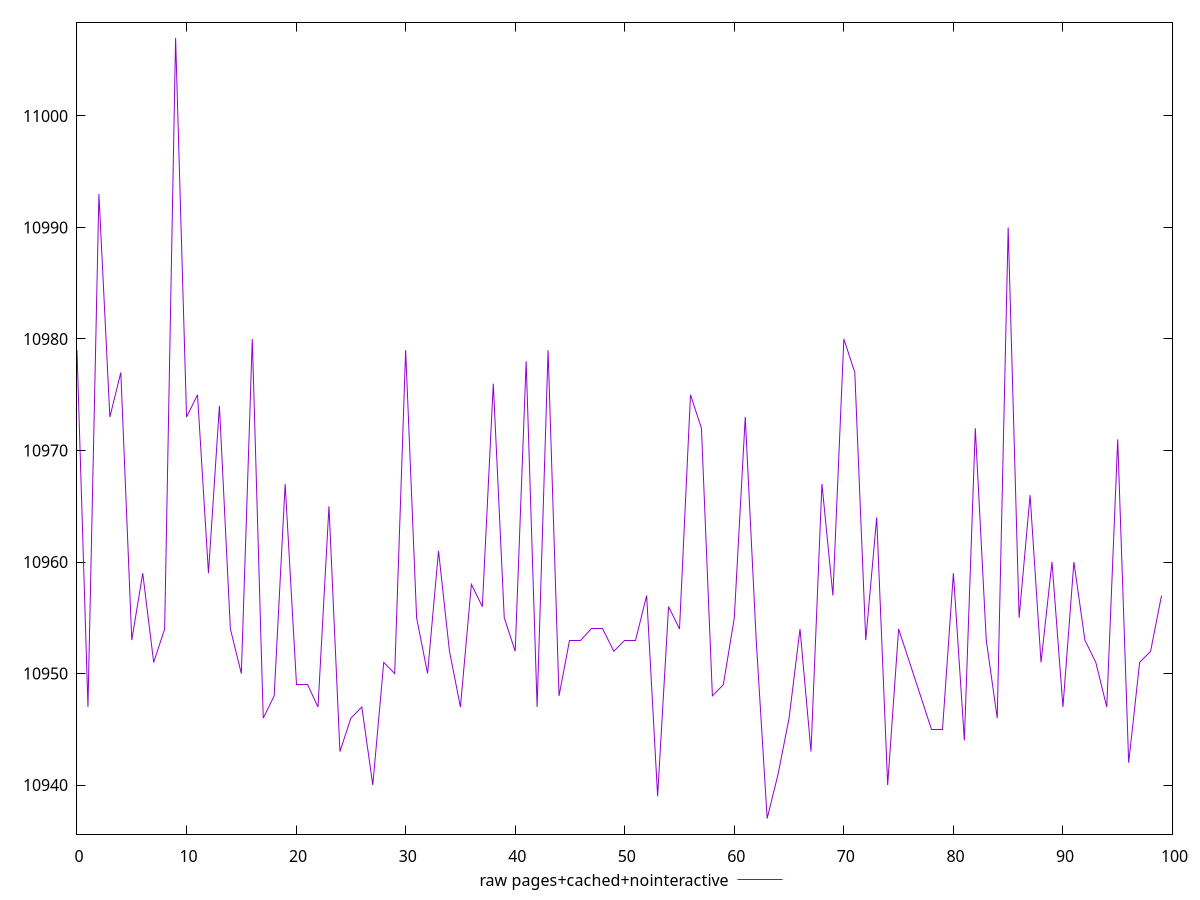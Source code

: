 $_rawPagesCachedNointeractive <<EOF
10979
10947
10993
10973
10977
10953
10959
10951
10954
11007
10973
10975
10959
10974
10954
10950
10980
10946
10948
10967
10949
10949
10947
10965
10943
10946
10947
10940
10951
10950
10979
10955
10950
10961
10952
10947
10958
10956
10976
10955
10952
10978
10947
10979
10948
10953
10953
10954
10954
10952
10953
10953
10957
10939
10956
10954
10975
10972
10948
10949
10955
10973
10953
10937
10941
10946
10954
10943
10967
10957
10980
10977
10953
10964
10940
10954
10951
10948
10945
10945
10959
10944
10972
10953
10946
10990
10955
10966
10951
10960
10947
10960
10953
10951
10947
10971
10942
10951
10952
10957
EOF
set key outside below
set terminal pngcairo
set output "report_00006_2020-11-02T20-21-41.718Z/metrics/pages+cached+nointeractive//raw.png"
set yrange [10935.6:11008.4]
plot $_rawPagesCachedNointeractive title "raw pages+cached+nointeractive" with line ,
